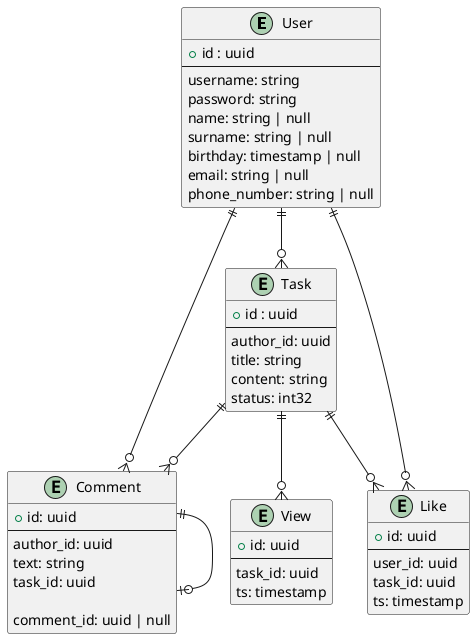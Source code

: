 @startuml

entity "User" as user {
  + id : uuid
  --
  username: string
  password: string
  name: string | null
  surname: string | null
  birthday: timestamp | null
  email: string | null
  phone_number: string | null
}

entity "Task" as task {
  + id : uuid
  --
  author_id: uuid
  title: string
  content: string
  status: int32
}

entity "Comment" as comment {
  + id: uuid
  --
  author_id: uuid
  text: string
  task_id: uuid

  comment_id: uuid | null
}

entity "Like" as like {
  + id: uuid
  --
  user_id: uuid
  task_id: uuid
  ts: timestamp
}

entity "View" as view {
  + id: uuid
  --
  task_id: uuid
  ts: timestamp
}

user ||--o{ task
user ||--o{ like

user ||--o{ comment
comment ||--o| comment
task ||--o{ comment

task ||--o{ like
task ||--o{ view

@enduml